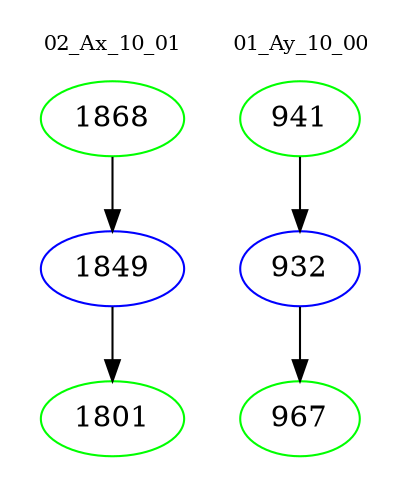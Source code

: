 digraph{
subgraph cluster_0 {
color = white
label = "02_Ax_10_01";
fontsize=10;
T0_1868 [label="1868", color="green"]
T0_1868 -> T0_1849 [color="black"]
T0_1849 [label="1849", color="blue"]
T0_1849 -> T0_1801 [color="black"]
T0_1801 [label="1801", color="green"]
}
subgraph cluster_1 {
color = white
label = "01_Ay_10_00";
fontsize=10;
T1_941 [label="941", color="green"]
T1_941 -> T1_932 [color="black"]
T1_932 [label="932", color="blue"]
T1_932 -> T1_967 [color="black"]
T1_967 [label="967", color="green"]
}
}
